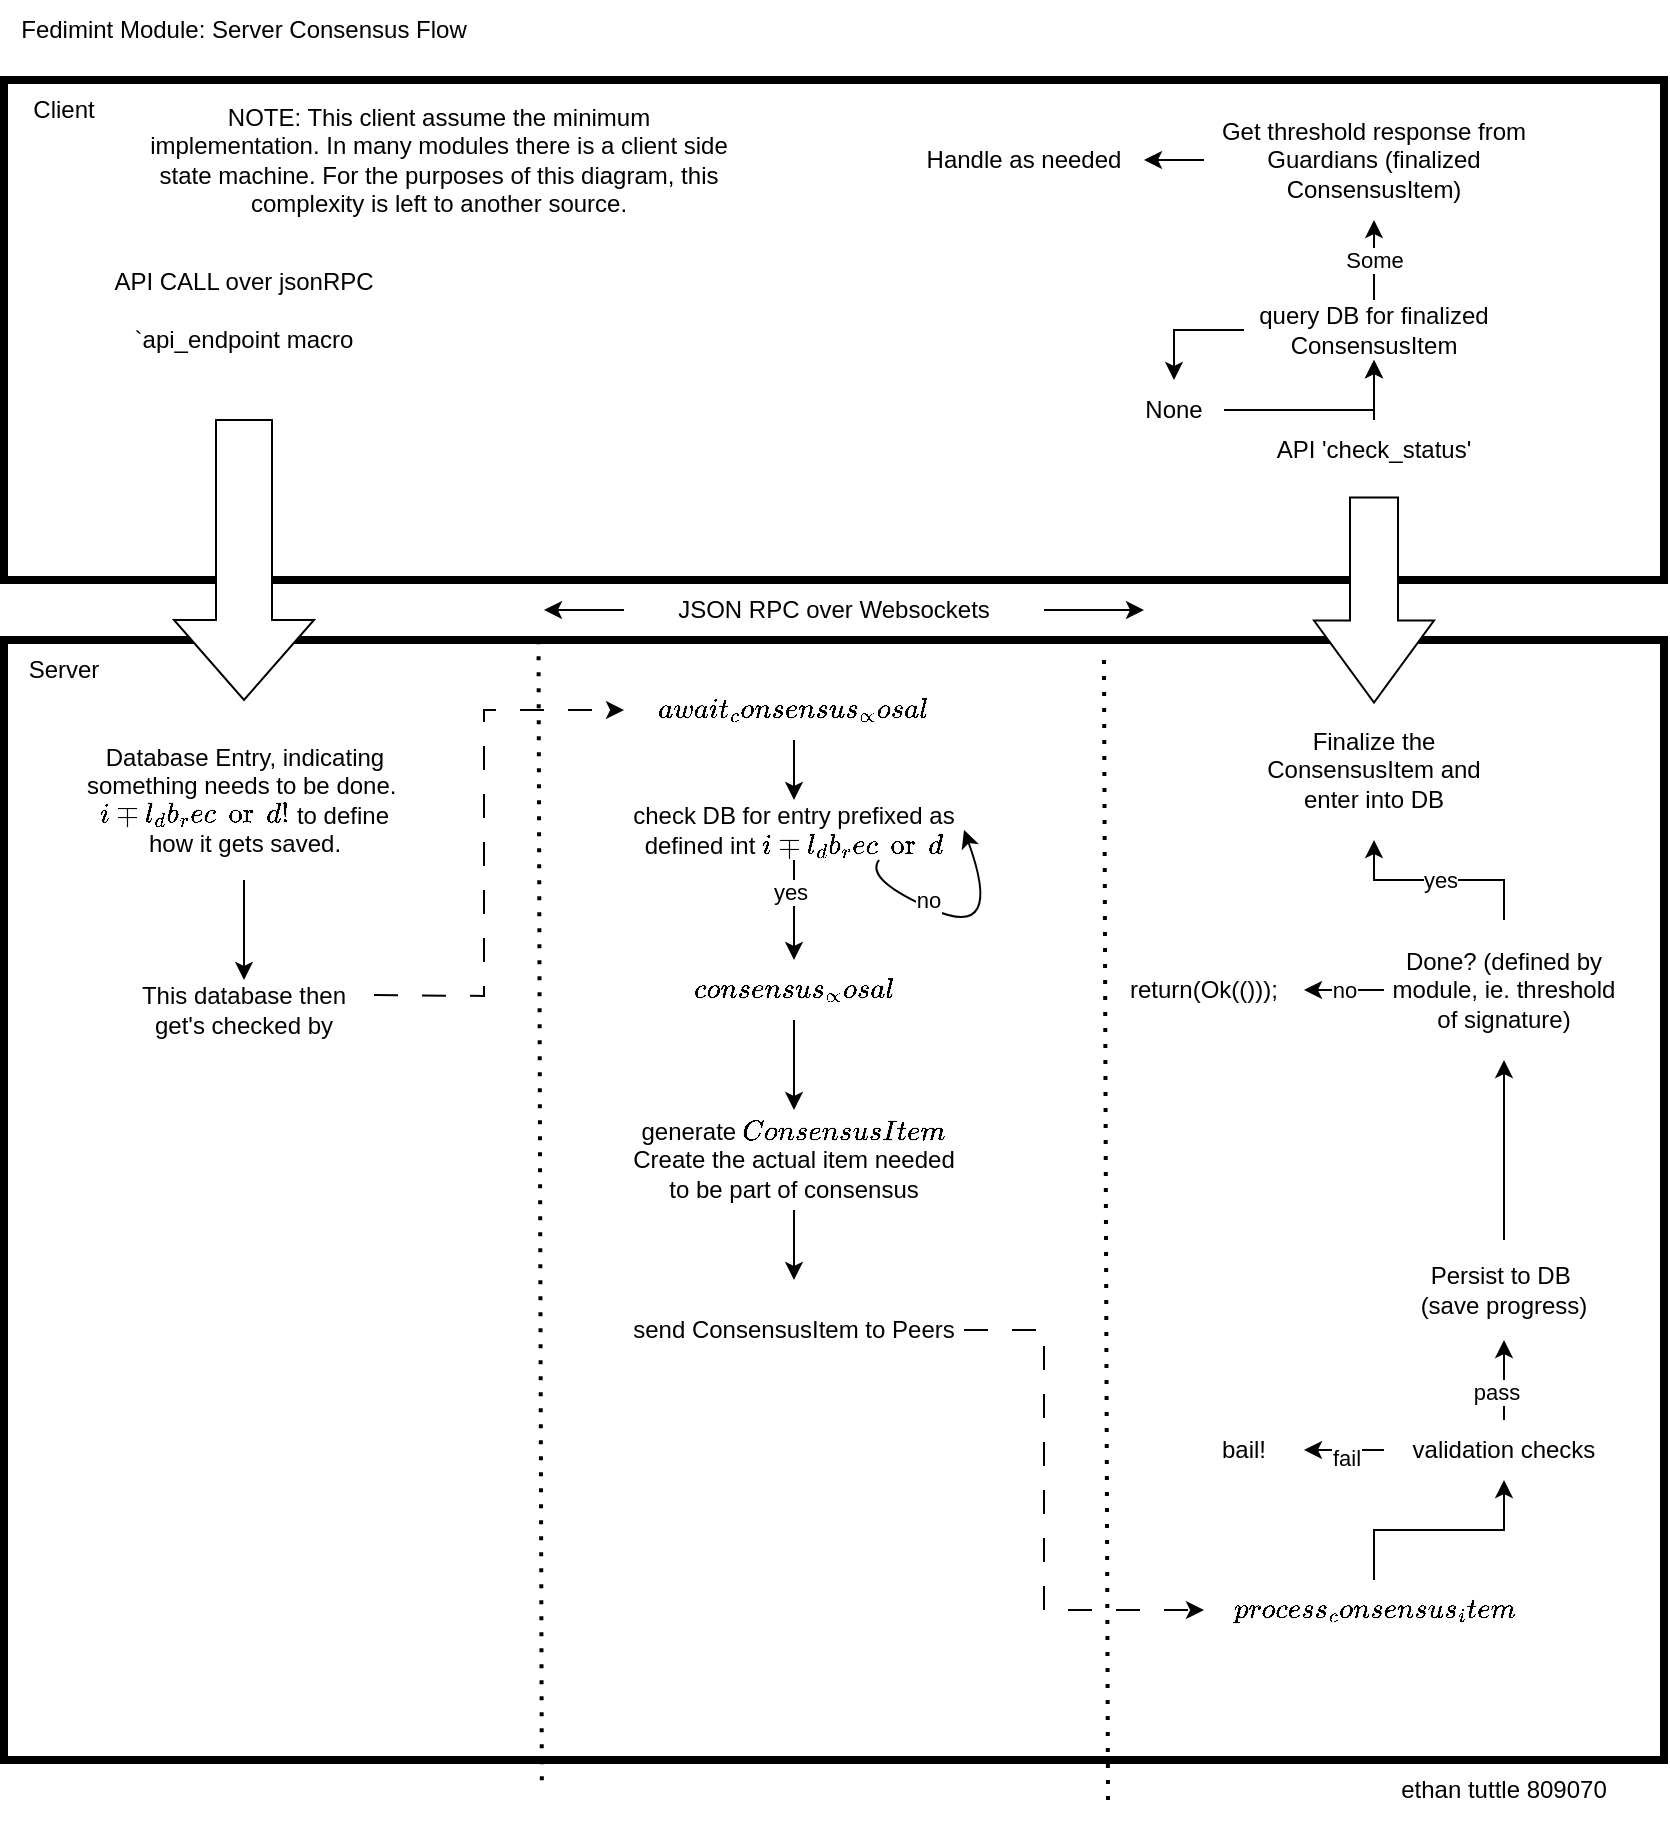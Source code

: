 <mxfile version="21.7.5" type="device">
  <diagram name="Page-1" id="pIM79xTTaC3zSYeqc7Bg">
    <mxGraphModel dx="1118" dy="834" grid="1" gridSize="10" guides="1" tooltips="1" connect="1" arrows="1" fold="1" page="1" pageScale="1" pageWidth="850" pageHeight="1100" math="0" shadow="0">
      <root>
        <mxCell id="0" />
        <mxCell id="1" parent="0" />
        <mxCell id="00zN98tqwI__xO2sNt4u-5" value="" style="rounded=0;whiteSpace=wrap;html=1;fillColor=none;strokeWidth=4;" parent="1" vertex="1">
          <mxGeometry x="10" y="320" width="830" height="560" as="geometry" />
        </mxCell>
        <mxCell id="00zN98tqwI__xO2sNt4u-4" value="" style="rounded=0;whiteSpace=wrap;html=1;fillColor=none;strokeWidth=4;" parent="1" vertex="1">
          <mxGeometry x="10" y="40" width="830" height="250" as="geometry" />
        </mxCell>
        <mxCell id="00zN98tqwI__xO2sNt4u-1" value="Client" style="text;html=1;strokeColor=none;fillColor=none;align=center;verticalAlign=middle;whiteSpace=wrap;rounded=0;" parent="1" vertex="1">
          <mxGeometry x="10" y="40" width="60" height="30" as="geometry" />
        </mxCell>
        <mxCell id="00zN98tqwI__xO2sNt4u-2" value="Server" style="text;html=1;strokeColor=none;fillColor=none;align=center;verticalAlign=middle;whiteSpace=wrap;rounded=0;" parent="1" vertex="1">
          <mxGeometry x="10" y="320" width="60" height="30" as="geometry" />
        </mxCell>
        <mxCell id="00zN98tqwI__xO2sNt4u-7" value="JSON RPC over Websockets" style="text;html=1;strokeColor=none;fillColor=none;align=center;verticalAlign=middle;whiteSpace=wrap;rounded=0;" parent="1" vertex="1">
          <mxGeometry x="320" y="290" width="210" height="30" as="geometry" />
        </mxCell>
        <mxCell id="00zN98tqwI__xO2sNt4u-9" value="" style="endArrow=classic;html=1;rounded=0;exitX=0;exitY=0.5;exitDx=0;exitDy=0;" parent="1" source="00zN98tqwI__xO2sNt4u-7" edge="1">
          <mxGeometry width="50" height="50" relative="1" as="geometry">
            <mxPoint x="440" y="400" as="sourcePoint" />
            <mxPoint x="280" y="305" as="targetPoint" />
          </mxGeometry>
        </mxCell>
        <mxCell id="00zN98tqwI__xO2sNt4u-10" value="" style="endArrow=classic;html=1;rounded=0;exitX=1;exitY=0.5;exitDx=0;exitDy=0;" parent="1" source="00zN98tqwI__xO2sNt4u-7" edge="1">
          <mxGeometry width="50" height="50" relative="1" as="geometry">
            <mxPoint x="330" y="315" as="sourcePoint" />
            <mxPoint x="580" y="305" as="targetPoint" />
          </mxGeometry>
        </mxCell>
        <mxCell id="00zN98tqwI__xO2sNt4u-16" value="API CALL over jsonRPC&lt;br&gt;&lt;br&gt;`api_endpoint macro" style="text;html=1;strokeColor=none;fillColor=none;align=center;verticalAlign=middle;whiteSpace=wrap;rounded=0;" parent="1" vertex="1">
          <mxGeometry x="60" y="140" width="140" height="30" as="geometry" />
        </mxCell>
        <mxCell id="00zN98tqwI__xO2sNt4u-19" value="" style="html=1;shadow=0;dashed=0;align=center;verticalAlign=middle;shape=mxgraph.arrows2.arrow;dy=0.6;dx=40;direction=south;notch=0;" parent="1" vertex="1">
          <mxGeometry x="95" y="210" width="70" height="140" as="geometry" />
        </mxCell>
        <mxCell id="00zN98tqwI__xO2sNt4u-20" value="Database Entry, indicating something needs to be done.&amp;nbsp;&lt;br&gt;`impl_db_record!` to define how it gets saved." style="text;html=1;strokeColor=none;fillColor=none;align=center;verticalAlign=middle;whiteSpace=wrap;rounded=0;" parent="1" vertex="1">
          <mxGeometry x="47.5" y="360" width="165" height="80" as="geometry" />
        </mxCell>
        <mxCell id="00zN98tqwI__xO2sNt4u-21" value="" style="endArrow=none;dashed=1;html=1;dashPattern=1 3;strokeWidth=2;rounded=0;entryX=0.322;entryY=0;entryDx=0;entryDy=0;entryPerimeter=0;exitX=0.324;exitY=1.018;exitDx=0;exitDy=0;exitPerimeter=0;" parent="1" source="00zN98tqwI__xO2sNt4u-5" target="00zN98tqwI__xO2sNt4u-5" edge="1">
          <mxGeometry width="50" height="50" relative="1" as="geometry">
            <mxPoint x="440" y="400" as="sourcePoint" />
            <mxPoint x="490" y="350" as="targetPoint" />
            <Array as="points" />
          </mxGeometry>
        </mxCell>
        <mxCell id="aEFk77jLleW69szVM8j8-2" value="" style="edgeStyle=orthogonalEdgeStyle;rounded=0;orthogonalLoop=1;jettySize=auto;html=1;" edge="1" parent="1" source="00zN98tqwI__xO2sNt4u-25" target="aEFk77jLleW69szVM8j8-1">
          <mxGeometry relative="1" as="geometry" />
        </mxCell>
        <mxCell id="00zN98tqwI__xO2sNt4u-25" value="`await_consensus_proposal`" style="text;html=1;strokeColor=none;fillColor=none;align=center;verticalAlign=middle;whiteSpace=wrap;rounded=0;" parent="1" vertex="1">
          <mxGeometry x="320" y="340" width="170" height="30" as="geometry" />
        </mxCell>
        <mxCell id="00zN98tqwI__xO2sNt4u-26" value="This database then get&#39;s checked by" style="text;html=1;strokeColor=none;fillColor=none;align=center;verticalAlign=middle;whiteSpace=wrap;rounded=0;" parent="1" vertex="1">
          <mxGeometry x="65" y="490" width="130" height="30" as="geometry" />
        </mxCell>
        <mxCell id="00zN98tqwI__xO2sNt4u-27" value="" style="endArrow=classic;html=1;rounded=0;exitX=1;exitY=0.25;exitDx=0;exitDy=0;entryX=0;entryY=0.5;entryDx=0;entryDy=0;dashed=1;dashPattern=12 12;" parent="1" source="00zN98tqwI__xO2sNt4u-26" target="00zN98tqwI__xO2sNt4u-25" edge="1">
          <mxGeometry width="50" height="50" relative="1" as="geometry">
            <mxPoint x="220" y="450" as="sourcePoint" />
            <mxPoint x="270" y="400" as="targetPoint" />
            <Array as="points">
              <mxPoint x="250" y="498" />
              <mxPoint x="250" y="355" />
            </Array>
          </mxGeometry>
        </mxCell>
        <mxCell id="00zN98tqwI__xO2sNt4u-28" value="" style="endArrow=classic;html=1;rounded=0;exitX=0.5;exitY=1;exitDx=0;exitDy=0;entryX=0.5;entryY=0;entryDx=0;entryDy=0;" parent="1" source="00zN98tqwI__xO2sNt4u-20" target="00zN98tqwI__xO2sNt4u-26" edge="1">
          <mxGeometry width="50" height="50" relative="1" as="geometry">
            <mxPoint x="220" y="450" as="sourcePoint" />
            <mxPoint x="270" y="400" as="targetPoint" />
          </mxGeometry>
        </mxCell>
        <mxCell id="aEFk77jLleW69szVM8j8-1" value="check DB for entry prefixed as defined int `impl_db_record`" style="text;html=1;strokeColor=none;fillColor=none;align=center;verticalAlign=middle;whiteSpace=wrap;rounded=0;" vertex="1" parent="1">
          <mxGeometry x="320" y="400" width="170" height="30" as="geometry" />
        </mxCell>
        <mxCell id="aEFk77jLleW69szVM8j8-3" value="" style="curved=1;endArrow=classic;html=1;rounded=0;exitX=0.75;exitY=1;exitDx=0;exitDy=0;entryX=1;entryY=0.5;entryDx=0;entryDy=0;" edge="1" parent="1" source="aEFk77jLleW69szVM8j8-1" target="aEFk77jLleW69szVM8j8-1">
          <mxGeometry width="50" height="50" relative="1" as="geometry">
            <mxPoint x="400" y="560" as="sourcePoint" />
            <mxPoint x="450" y="510" as="targetPoint" />
            <Array as="points">
              <mxPoint x="440" y="440" />
              <mxPoint x="510" y="470" />
            </Array>
          </mxGeometry>
        </mxCell>
        <mxCell id="aEFk77jLleW69szVM8j8-4" value="no" style="edgeLabel;html=1;align=center;verticalAlign=middle;resizable=0;points=[];" vertex="1" connectable="0" parent="aEFk77jLleW69szVM8j8-3">
          <mxGeometry x="-0.384" y="4" relative="1" as="geometry">
            <mxPoint as="offset" />
          </mxGeometry>
        </mxCell>
        <mxCell id="aEFk77jLleW69szVM8j8-8" value="" style="edgeStyle=orthogonalEdgeStyle;rounded=0;orthogonalLoop=1;jettySize=auto;html=1;startArrow=classic;startFill=1;endArrow=none;endFill=0;entryX=0.5;entryY=1;entryDx=0;entryDy=0;" edge="1" parent="1" source="aEFk77jLleW69szVM8j8-6" target="aEFk77jLleW69szVM8j8-1">
          <mxGeometry relative="1" as="geometry">
            <mxPoint x="375" y="410" as="targetPoint" />
          </mxGeometry>
        </mxCell>
        <mxCell id="aEFk77jLleW69szVM8j8-9" value="yes" style="edgeLabel;html=1;align=center;verticalAlign=middle;resizable=0;points=[];" vertex="1" connectable="0" parent="aEFk77jLleW69szVM8j8-8">
          <mxGeometry x="0.371" y="2" relative="1" as="geometry">
            <mxPoint as="offset" />
          </mxGeometry>
        </mxCell>
        <mxCell id="aEFk77jLleW69szVM8j8-12" value="" style="edgeStyle=orthogonalEdgeStyle;rounded=0;orthogonalLoop=1;jettySize=auto;html=1;exitX=0.5;exitY=1;exitDx=0;exitDy=0;" edge="1" parent="1" source="aEFk77jLleW69szVM8j8-6" target="aEFk77jLleW69szVM8j8-11">
          <mxGeometry relative="1" as="geometry" />
        </mxCell>
        <mxCell id="aEFk77jLleW69szVM8j8-6" value="`consensus_proposal`" style="text;html=1;strokeColor=none;fillColor=none;align=center;verticalAlign=middle;whiteSpace=wrap;rounded=0;" vertex="1" parent="1">
          <mxGeometry x="320" y="480" width="170" height="30" as="geometry" />
        </mxCell>
        <mxCell id="aEFk77jLleW69szVM8j8-14" value="" style="edgeStyle=orthogonalEdgeStyle;rounded=0;orthogonalLoop=1;jettySize=auto;html=1;" edge="1" parent="1" source="aEFk77jLleW69szVM8j8-11" target="aEFk77jLleW69szVM8j8-13">
          <mxGeometry relative="1" as="geometry" />
        </mxCell>
        <mxCell id="aEFk77jLleW69szVM8j8-11" value="generate `ConsensusItem`&lt;br&gt;Create the actual item needed to be part of consensus" style="text;html=1;strokeColor=none;fillColor=none;align=center;verticalAlign=middle;whiteSpace=wrap;rounded=0;" vertex="1" parent="1">
          <mxGeometry x="320" y="555" width="170" height="50" as="geometry" />
        </mxCell>
        <mxCell id="aEFk77jLleW69szVM8j8-13" value="send ConsensusItem to Peers" style="text;html=1;strokeColor=none;fillColor=none;align=center;verticalAlign=middle;whiteSpace=wrap;rounded=0;" vertex="1" parent="1">
          <mxGeometry x="320" y="640" width="170" height="50" as="geometry" />
        </mxCell>
        <mxCell id="aEFk77jLleW69szVM8j8-15" value="" style="endArrow=none;dashed=1;html=1;dashPattern=1 3;strokeWidth=2;rounded=0;entryX=0.322;entryY=0;entryDx=0;entryDy=0;entryPerimeter=0;exitX=0.324;exitY=1.018;exitDx=0;exitDy=0;exitPerimeter=0;" edge="1" parent="1">
          <mxGeometry width="50" height="50" relative="1" as="geometry">
            <mxPoint x="562" y="900" as="sourcePoint" />
            <mxPoint x="560" y="330" as="targetPoint" />
            <Array as="points" />
          </mxGeometry>
        </mxCell>
        <mxCell id="aEFk77jLleW69szVM8j8-19" value="" style="edgeStyle=orthogonalEdgeStyle;rounded=0;orthogonalLoop=1;jettySize=auto;html=1;" edge="1" parent="1" source="aEFk77jLleW69szVM8j8-16" target="aEFk77jLleW69szVM8j8-18">
          <mxGeometry relative="1" as="geometry" />
        </mxCell>
        <mxCell id="aEFk77jLleW69szVM8j8-16" value="`process_consensus_item`" style="text;html=1;strokeColor=none;fillColor=none;align=center;verticalAlign=middle;whiteSpace=wrap;rounded=0;" vertex="1" parent="1">
          <mxGeometry x="610" y="790" width="170" height="30" as="geometry" />
        </mxCell>
        <mxCell id="aEFk77jLleW69szVM8j8-17" value="" style="endArrow=classic;html=1;rounded=0;exitX=1;exitY=0.5;exitDx=0;exitDy=0;entryX=0;entryY=0.5;entryDx=0;entryDy=0;dashed=1;dashPattern=12 12;" edge="1" parent="1" source="aEFk77jLleW69szVM8j8-13" target="aEFk77jLleW69szVM8j8-16">
          <mxGeometry width="50" height="50" relative="1" as="geometry">
            <mxPoint x="530" y="480" as="sourcePoint" />
            <mxPoint x="580" y="430" as="targetPoint" />
            <Array as="points">
              <mxPoint x="530" y="665" />
              <mxPoint x="530" y="805" />
            </Array>
          </mxGeometry>
        </mxCell>
        <mxCell id="aEFk77jLleW69szVM8j8-21" value="" style="edgeStyle=orthogonalEdgeStyle;rounded=0;orthogonalLoop=1;jettySize=auto;html=1;" edge="1" parent="1" source="aEFk77jLleW69szVM8j8-18" target="aEFk77jLleW69szVM8j8-20">
          <mxGeometry relative="1" as="geometry" />
        </mxCell>
        <mxCell id="aEFk77jLleW69szVM8j8-31" value="fail" style="edgeLabel;html=1;align=center;verticalAlign=middle;resizable=0;points=[];" vertex="1" connectable="0" parent="aEFk77jLleW69szVM8j8-21">
          <mxGeometry x="-0.039" y="4" relative="1" as="geometry">
            <mxPoint as="offset" />
          </mxGeometry>
        </mxCell>
        <mxCell id="aEFk77jLleW69szVM8j8-23" value="" style="edgeStyle=orthogonalEdgeStyle;rounded=0;orthogonalLoop=1;jettySize=auto;html=1;" edge="1" parent="1" source="aEFk77jLleW69szVM8j8-18" target="aEFk77jLleW69szVM8j8-22">
          <mxGeometry relative="1" as="geometry" />
        </mxCell>
        <mxCell id="aEFk77jLleW69szVM8j8-30" value="pass" style="edgeLabel;html=1;align=center;verticalAlign=middle;resizable=0;points=[];" vertex="1" connectable="0" parent="aEFk77jLleW69szVM8j8-23">
          <mxGeometry x="-0.3" y="4" relative="1" as="geometry">
            <mxPoint as="offset" />
          </mxGeometry>
        </mxCell>
        <mxCell id="aEFk77jLleW69szVM8j8-18" value="validation checks" style="text;html=1;strokeColor=none;fillColor=none;align=center;verticalAlign=middle;whiteSpace=wrap;rounded=0;" vertex="1" parent="1">
          <mxGeometry x="700" y="710" width="120" height="30" as="geometry" />
        </mxCell>
        <mxCell id="aEFk77jLleW69szVM8j8-20" value="bail!" style="text;html=1;strokeColor=none;fillColor=none;align=center;verticalAlign=middle;whiteSpace=wrap;rounded=0;" vertex="1" parent="1">
          <mxGeometry x="600" y="710" width="60" height="30" as="geometry" />
        </mxCell>
        <mxCell id="aEFk77jLleW69szVM8j8-25" value="" style="edgeStyle=orthogonalEdgeStyle;rounded=0;orthogonalLoop=1;jettySize=auto;html=1;" edge="1" parent="1" source="aEFk77jLleW69szVM8j8-22" target="aEFk77jLleW69szVM8j8-24">
          <mxGeometry relative="1" as="geometry" />
        </mxCell>
        <mxCell id="aEFk77jLleW69szVM8j8-22" value="Persist to DB&amp;nbsp;&lt;br&gt;(save progress)" style="text;html=1;strokeColor=none;fillColor=none;align=center;verticalAlign=middle;whiteSpace=wrap;rounded=0;" vertex="1" parent="1">
          <mxGeometry x="700" y="620" width="120" height="50" as="geometry" />
        </mxCell>
        <mxCell id="aEFk77jLleW69szVM8j8-27" value="no" style="edgeStyle=orthogonalEdgeStyle;rounded=0;orthogonalLoop=1;jettySize=auto;html=1;exitX=0;exitY=0.5;exitDx=0;exitDy=0;" edge="1" parent="1" source="aEFk77jLleW69szVM8j8-24" target="aEFk77jLleW69szVM8j8-26">
          <mxGeometry relative="1" as="geometry" />
        </mxCell>
        <mxCell id="aEFk77jLleW69szVM8j8-29" value="yes" style="edgeStyle=orthogonalEdgeStyle;rounded=0;orthogonalLoop=1;jettySize=auto;html=1;" edge="1" parent="1" source="aEFk77jLleW69szVM8j8-24" target="aEFk77jLleW69szVM8j8-28">
          <mxGeometry relative="1" as="geometry" />
        </mxCell>
        <mxCell id="aEFk77jLleW69szVM8j8-24" value="Done? (defined by module, ie. threshold of signature)" style="text;html=1;strokeColor=none;fillColor=none;align=center;verticalAlign=middle;whiteSpace=wrap;rounded=0;" vertex="1" parent="1">
          <mxGeometry x="700" y="460" width="120" height="70" as="geometry" />
        </mxCell>
        <mxCell id="aEFk77jLleW69szVM8j8-26" value="return(Ok(()));" style="text;html=1;strokeColor=none;fillColor=none;align=center;verticalAlign=middle;whiteSpace=wrap;rounded=0;" vertex="1" parent="1">
          <mxGeometry x="560" y="460" width="100" height="70" as="geometry" />
        </mxCell>
        <mxCell id="aEFk77jLleW69szVM8j8-28" value="Finalize the ConsensusItem and enter into DB" style="text;html=1;strokeColor=none;fillColor=none;align=center;verticalAlign=middle;whiteSpace=wrap;rounded=0;" vertex="1" parent="1">
          <mxGeometry x="635" y="350" width="120" height="70" as="geometry" />
        </mxCell>
        <mxCell id="aEFk77jLleW69szVM8j8-37" value="" style="edgeStyle=orthogonalEdgeStyle;rounded=0;orthogonalLoop=1;jettySize=auto;html=1;" edge="1" parent="1" source="aEFk77jLleW69szVM8j8-32" target="aEFk77jLleW69szVM8j8-36">
          <mxGeometry relative="1" as="geometry" />
        </mxCell>
        <mxCell id="aEFk77jLleW69szVM8j8-32" value="API &#39;check_status&#39;" style="text;html=1;strokeColor=none;fillColor=none;align=center;verticalAlign=middle;whiteSpace=wrap;rounded=0;" vertex="1" parent="1">
          <mxGeometry x="610" y="210" width="170" height="30" as="geometry" />
        </mxCell>
        <mxCell id="aEFk77jLleW69szVM8j8-33" value="NOTE: This client assume the minimum implementation. In many modules there is a client side state machine. For the purposes of this diagram, this complexity is left to another source." style="text;html=1;strokeColor=none;fillColor=none;align=center;verticalAlign=middle;whiteSpace=wrap;rounded=0;" vertex="1" parent="1">
          <mxGeometry x="80" y="40" width="295" height="80" as="geometry" />
        </mxCell>
        <mxCell id="aEFk77jLleW69szVM8j8-34" value="" style="shape=singleArrow;whiteSpace=wrap;html=1;arrowWidth=0.4;arrowSize=0.4;rotation=90;" vertex="1" parent="1">
          <mxGeometry x="643.75" y="270" width="102.5" height="60" as="geometry" />
        </mxCell>
        <mxCell id="aEFk77jLleW69szVM8j8-39" value="" style="edgeStyle=orthogonalEdgeStyle;rounded=0;orthogonalLoop=1;jettySize=auto;html=1;" edge="1" parent="1" source="aEFk77jLleW69szVM8j8-36" target="aEFk77jLleW69szVM8j8-38">
          <mxGeometry relative="1" as="geometry" />
        </mxCell>
        <mxCell id="aEFk77jLleW69szVM8j8-42" value="Some" style="edgeStyle=orthogonalEdgeStyle;rounded=0;orthogonalLoop=1;jettySize=auto;html=1;" edge="1" parent="1" source="aEFk77jLleW69szVM8j8-36" target="aEFk77jLleW69szVM8j8-41">
          <mxGeometry relative="1" as="geometry" />
        </mxCell>
        <mxCell id="aEFk77jLleW69szVM8j8-36" value="query DB for finalized ConsensusItem" style="text;html=1;strokeColor=none;fillColor=none;align=center;verticalAlign=middle;whiteSpace=wrap;rounded=0;" vertex="1" parent="1">
          <mxGeometry x="630" y="150" width="130" height="30" as="geometry" />
        </mxCell>
        <mxCell id="aEFk77jLleW69szVM8j8-40" value="" style="edgeStyle=orthogonalEdgeStyle;rounded=0;orthogonalLoop=1;jettySize=auto;html=1;" edge="1" parent="1" source="aEFk77jLleW69szVM8j8-38" target="aEFk77jLleW69szVM8j8-36">
          <mxGeometry relative="1" as="geometry" />
        </mxCell>
        <mxCell id="aEFk77jLleW69szVM8j8-38" value="None" style="text;html=1;strokeColor=none;fillColor=none;align=center;verticalAlign=middle;whiteSpace=wrap;rounded=0;" vertex="1" parent="1">
          <mxGeometry x="570" y="190" width="50" height="30" as="geometry" />
        </mxCell>
        <mxCell id="aEFk77jLleW69szVM8j8-44" value="" style="edgeStyle=orthogonalEdgeStyle;rounded=0;orthogonalLoop=1;jettySize=auto;html=1;" edge="1" parent="1" source="aEFk77jLleW69szVM8j8-41" target="aEFk77jLleW69szVM8j8-43">
          <mxGeometry relative="1" as="geometry" />
        </mxCell>
        <mxCell id="aEFk77jLleW69szVM8j8-41" value="Get threshold response from Guardians (finalized ConsensusItem)" style="text;html=1;strokeColor=none;fillColor=none;align=center;verticalAlign=middle;whiteSpace=wrap;rounded=0;" vertex="1" parent="1">
          <mxGeometry x="610" y="50" width="170" height="60" as="geometry" />
        </mxCell>
        <mxCell id="aEFk77jLleW69szVM8j8-43" value="Handle as needed" style="text;html=1;strokeColor=none;fillColor=none;align=center;verticalAlign=middle;whiteSpace=wrap;rounded=0;" vertex="1" parent="1">
          <mxGeometry x="460" y="50" width="120" height="60" as="geometry" />
        </mxCell>
        <mxCell id="aEFk77jLleW69szVM8j8-45" value="Fedimint Module: Server Consensus Flow" style="text;html=1;strokeColor=none;fillColor=none;align=center;verticalAlign=middle;whiteSpace=wrap;rounded=0;" vertex="1" parent="1">
          <mxGeometry x="10" width="240" height="30" as="geometry" />
        </mxCell>
        <mxCell id="aEFk77jLleW69szVM8j8-46" value="ethan tuttle 809070" style="text;html=1;strokeColor=none;fillColor=none;align=center;verticalAlign=middle;whiteSpace=wrap;rounded=0;" vertex="1" parent="1">
          <mxGeometry x="680" y="880" width="160" height="30" as="geometry" />
        </mxCell>
      </root>
    </mxGraphModel>
  </diagram>
</mxfile>
